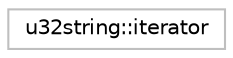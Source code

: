 digraph "Graphical Class Hierarchy"
{
 // LATEX_PDF_SIZE
  edge [fontname="Helvetica",fontsize="10",labelfontname="Helvetica",labelfontsize="10"];
  node [fontname="Helvetica",fontsize="10",shape=record];
  rankdir="LR";
  Node0 [label="u32string::iterator",height=0.2,width=0.4,color="grey75", fillcolor="white", style="filled",tooltip="STL iterator class."];
}

